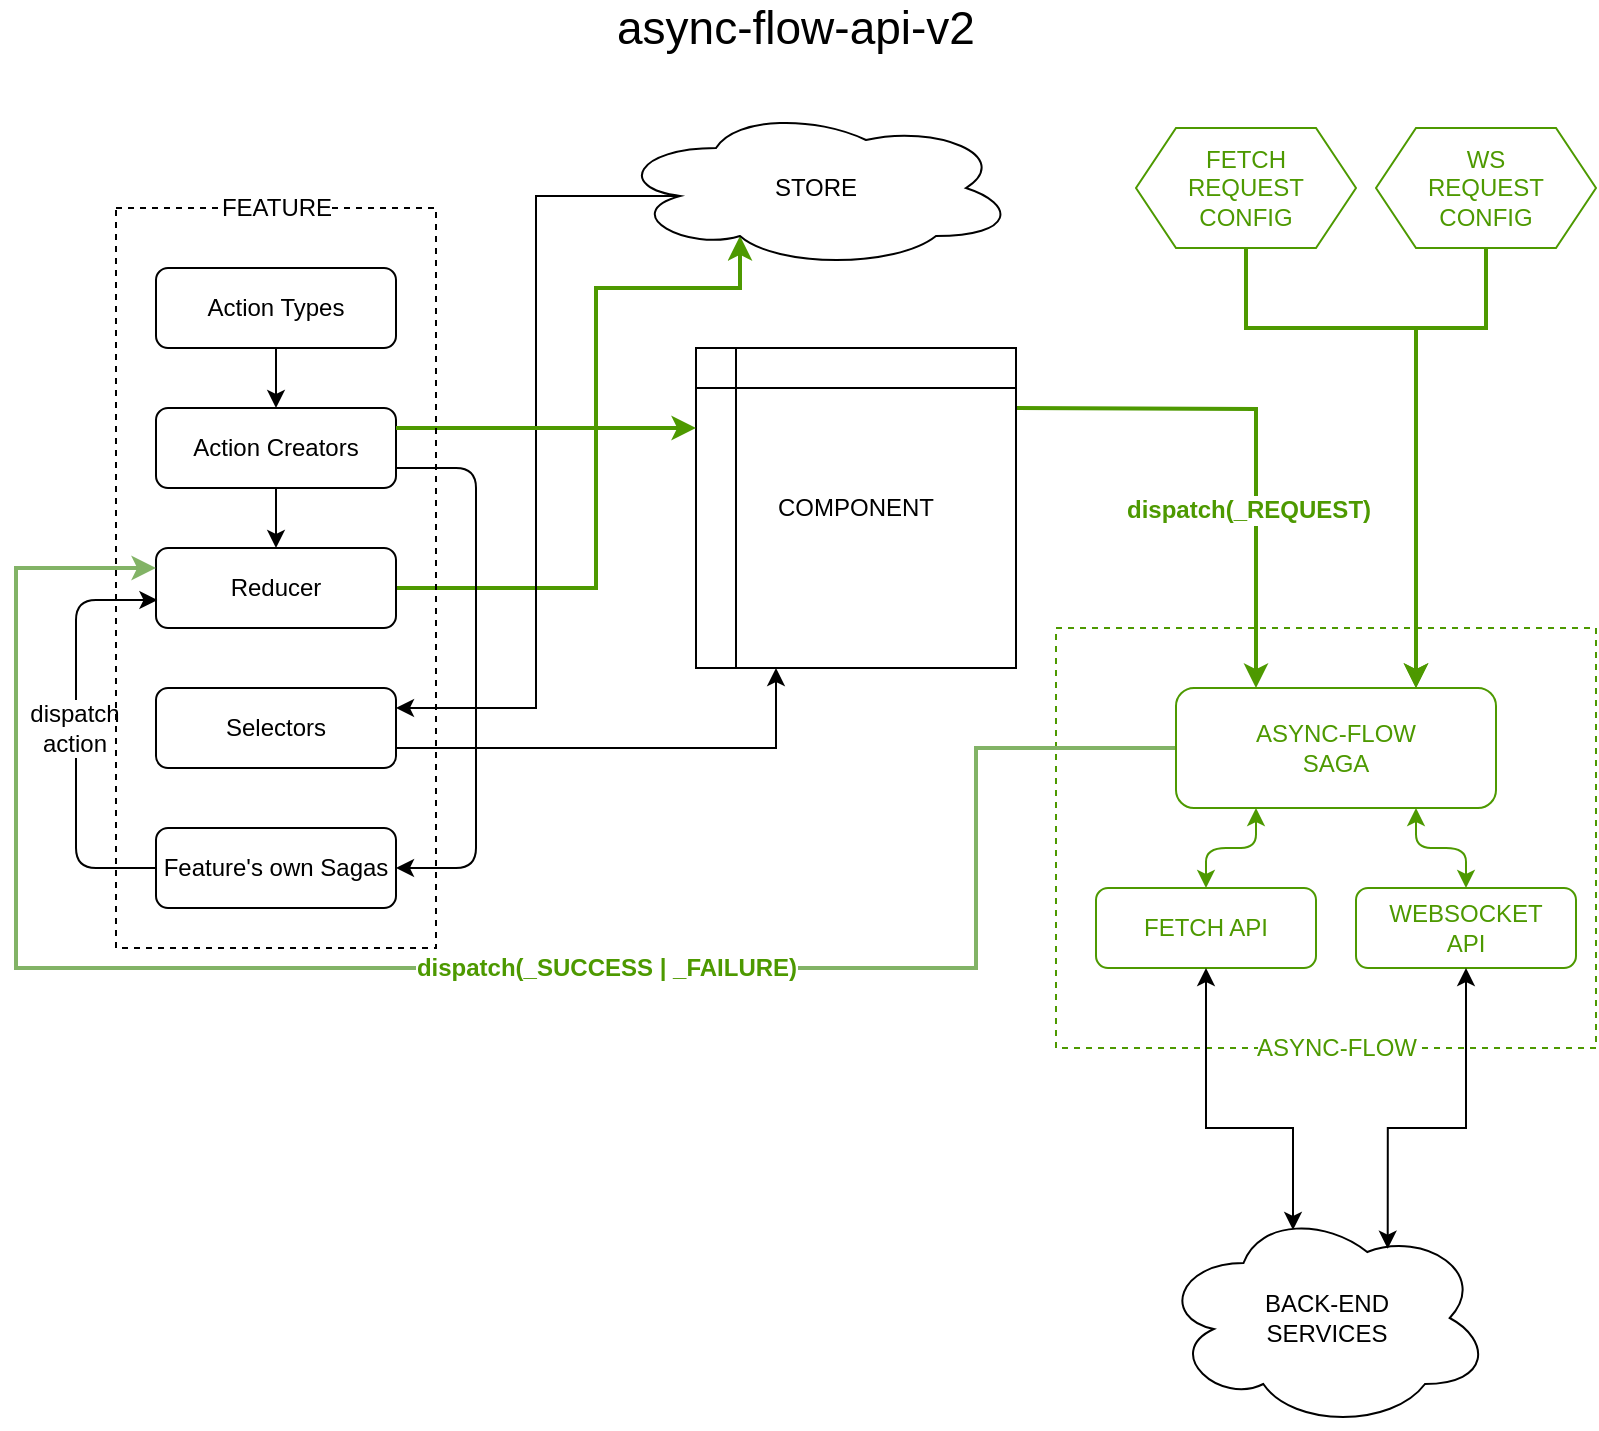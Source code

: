 <mxfile version="14.1.2" type="github">
  <diagram id="0cKz7GVX8Hbi2fVBNxLy" name="Page-1">
    <mxGraphModel dx="979" dy="573" grid="1" gridSize="10" guides="1" tooltips="1" connect="1" arrows="1" fold="1" page="1" pageScale="1" pageWidth="827" pageHeight="800" math="0" shadow="0">
      <root>
        <mxCell id="0" />
        <mxCell id="1" parent="0" />
        <mxCell id="AtQm-DE2rKrlBeYkbVDE-37" value="" style="rounded=0;whiteSpace=wrap;html=1;fontSize=12;fontColor=#4D9900;fillColor=none;dashed=1;strokeColor=#4D9900;" vertex="1" parent="1">
          <mxGeometry x="540" y="340" width="270" height="210" as="geometry" />
        </mxCell>
        <mxCell id="AtQm-DE2rKrlBeYkbVDE-1" value="async-flow-api-v2" style="text;html=1;strokeColor=none;fillColor=none;align=center;verticalAlign=middle;whiteSpace=wrap;rounded=0;fontSize=23;" vertex="1" parent="1">
          <mxGeometry x="300" y="30" width="220" height="20" as="geometry" />
        </mxCell>
        <mxCell id="AtQm-DE2rKrlBeYkbVDE-2" value="&lt;font style=&quot;font-size: 12px&quot;&gt;Action Types&lt;/font&gt;" style="rounded=1;whiteSpace=wrap;html=1;fontSize=12;" vertex="1" parent="1">
          <mxGeometry x="90" y="160" width="120" height="40" as="geometry" />
        </mxCell>
        <mxCell id="AtQm-DE2rKrlBeYkbVDE-3" value="&lt;font style=&quot;font-size: 12px;&quot;&gt;Action Creators&lt;/font&gt;" style="rounded=1;whiteSpace=wrap;html=1;fontSize=12;" vertex="1" parent="1">
          <mxGeometry x="90" y="230" width="120" height="40" as="geometry" />
        </mxCell>
        <mxCell id="AtQm-DE2rKrlBeYkbVDE-29" style="edgeStyle=orthogonalEdgeStyle;rounded=0;orthogonalLoop=1;jettySize=auto;html=1;exitX=1;exitY=0.5;exitDx=0;exitDy=0;fontSize=12;entryX=0.31;entryY=0.8;entryDx=0;entryDy=0;entryPerimeter=0;strokeColor=#4D9900;strokeWidth=2;" edge="1" parent="1" source="AtQm-DE2rKrlBeYkbVDE-4" target="AtQm-DE2rKrlBeYkbVDE-12">
          <mxGeometry relative="1" as="geometry">
            <mxPoint x="330" y="190" as="targetPoint" />
            <Array as="points">
              <mxPoint x="310" y="320" />
              <mxPoint x="310" y="170" />
              <mxPoint x="382" y="170" />
            </Array>
          </mxGeometry>
        </mxCell>
        <mxCell id="AtQm-DE2rKrlBeYkbVDE-4" value="&lt;font style=&quot;font-size: 12px&quot;&gt;Reducer&lt;/font&gt;" style="rounded=1;whiteSpace=wrap;html=1;fontSize=12;" vertex="1" parent="1">
          <mxGeometry x="90" y="300" width="120" height="40" as="geometry" />
        </mxCell>
        <mxCell id="AtQm-DE2rKrlBeYkbVDE-26" style="edgeStyle=orthogonalEdgeStyle;rounded=0;orthogonalLoop=1;jettySize=auto;html=1;exitX=1;exitY=0.75;exitDx=0;exitDy=0;entryX=0.25;entryY=1;entryDx=0;entryDy=0;fontSize=12;" edge="1" parent="1" source="AtQm-DE2rKrlBeYkbVDE-5" target="AtQm-DE2rKrlBeYkbVDE-15">
          <mxGeometry relative="1" as="geometry" />
        </mxCell>
        <mxCell id="AtQm-DE2rKrlBeYkbVDE-5" value="&lt;font style=&quot;font-size: 12px&quot;&gt;Selectors&lt;/font&gt;" style="rounded=1;whiteSpace=wrap;html=1;fontSize=12;" vertex="1" parent="1">
          <mxGeometry x="90" y="370" width="120" height="40" as="geometry" />
        </mxCell>
        <mxCell id="AtQm-DE2rKrlBeYkbVDE-6" value="&lt;font style=&quot;font-size: 12px&quot;&gt;Feature&#39;s own Sagas&lt;/font&gt;" style="rounded=1;whiteSpace=wrap;html=1;fontSize=12;" vertex="1" parent="1">
          <mxGeometry x="90" y="440" width="120" height="40" as="geometry" />
        </mxCell>
        <mxCell id="AtQm-DE2rKrlBeYkbVDE-7" value="" style="endArrow=classic;html=1;fontSize=12;exitX=0.5;exitY=1;exitDx=0;exitDy=0;entryX=0.5;entryY=0;entryDx=0;entryDy=0;" edge="1" parent="1" source="AtQm-DE2rKrlBeYkbVDE-2" target="AtQm-DE2rKrlBeYkbVDE-3">
          <mxGeometry width="50" height="50" relative="1" as="geometry">
            <mxPoint x="440" y="300" as="sourcePoint" />
            <mxPoint x="490" y="250" as="targetPoint" />
          </mxGeometry>
        </mxCell>
        <mxCell id="AtQm-DE2rKrlBeYkbVDE-10" value="" style="endArrow=classic;html=1;fontSize=12;exitX=0.5;exitY=1;exitDx=0;exitDy=0;entryX=0.5;entryY=0;entryDx=0;entryDy=0;" edge="1" parent="1" source="AtQm-DE2rKrlBeYkbVDE-3" target="AtQm-DE2rKrlBeYkbVDE-4">
          <mxGeometry width="50" height="50" relative="1" as="geometry">
            <mxPoint x="440" y="340" as="sourcePoint" />
            <mxPoint x="490" y="290" as="targetPoint" />
          </mxGeometry>
        </mxCell>
        <mxCell id="AtQm-DE2rKrlBeYkbVDE-11" value="" style="endArrow=classic;html=1;fontSize=12;exitX=1;exitY=0.75;exitDx=0;exitDy=0;entryX=1;entryY=0.5;entryDx=0;entryDy=0;" edge="1" parent="1" source="AtQm-DE2rKrlBeYkbVDE-3" target="AtQm-DE2rKrlBeYkbVDE-6">
          <mxGeometry width="50" height="50" relative="1" as="geometry">
            <mxPoint x="350" y="340" as="sourcePoint" />
            <mxPoint x="400" y="290" as="targetPoint" />
            <Array as="points">
              <mxPoint x="250" y="260" />
              <mxPoint x="250" y="460" />
            </Array>
          </mxGeometry>
        </mxCell>
        <mxCell id="AtQm-DE2rKrlBeYkbVDE-27" style="edgeStyle=orthogonalEdgeStyle;rounded=0;orthogonalLoop=1;jettySize=auto;html=1;exitX=0.16;exitY=0.55;exitDx=0;exitDy=0;exitPerimeter=0;entryX=1;entryY=0.25;entryDx=0;entryDy=0;fontSize=12;" edge="1" parent="1" source="AtQm-DE2rKrlBeYkbVDE-12" target="AtQm-DE2rKrlBeYkbVDE-5">
          <mxGeometry relative="1" as="geometry">
            <Array as="points">
              <mxPoint x="280" y="124" />
              <mxPoint x="280" y="380" />
            </Array>
          </mxGeometry>
        </mxCell>
        <mxCell id="AtQm-DE2rKrlBeYkbVDE-12" value="STORE" style="ellipse;shape=cloud;whiteSpace=wrap;html=1;fontSize=12;" vertex="1" parent="1">
          <mxGeometry x="320" y="80" width="200" height="80" as="geometry" />
        </mxCell>
        <mxCell id="AtQm-DE2rKrlBeYkbVDE-14" value="" style="endArrow=classic;html=1;fontSize=12;entryX=0.006;entryY=0.65;entryDx=0;entryDy=0;exitX=0;exitY=0.5;exitDx=0;exitDy=0;entryPerimeter=0;" edge="1" parent="1" source="AtQm-DE2rKrlBeYkbVDE-6" target="AtQm-DE2rKrlBeYkbVDE-4">
          <mxGeometry width="50" height="50" relative="1" as="geometry">
            <mxPoint x="370" y="320" as="sourcePoint" />
            <mxPoint x="420" y="270" as="targetPoint" />
            <Array as="points">
              <mxPoint x="50" y="460" />
              <mxPoint x="50" y="326" />
            </Array>
          </mxGeometry>
        </mxCell>
        <mxCell id="AtQm-DE2rKrlBeYkbVDE-28" value="dispatch&lt;br&gt;action" style="edgeLabel;html=1;align=center;verticalAlign=middle;resizable=0;points=[];fontSize=12;" vertex="1" connectable="0" parent="AtQm-DE2rKrlBeYkbVDE-14">
          <mxGeometry x="0.03" y="1" relative="1" as="geometry">
            <mxPoint as="offset" />
          </mxGeometry>
        </mxCell>
        <mxCell id="AtQm-DE2rKrlBeYkbVDE-30" style="edgeStyle=orthogonalEdgeStyle;rounded=0;orthogonalLoop=1;jettySize=auto;html=1;exitX=1;exitY=0.25;exitDx=0;exitDy=0;entryX=0.25;entryY=0;entryDx=0;entryDy=0;fontSize=12;strokeColor=#4D9900;strokeWidth=2;" edge="1" parent="1" target="AtQm-DE2rKrlBeYkbVDE-19">
          <mxGeometry relative="1" as="geometry">
            <mxPoint x="520" y="230" as="sourcePoint" />
            <mxPoint x="640" y="360" as="targetPoint" />
          </mxGeometry>
        </mxCell>
        <mxCell id="AtQm-DE2rKrlBeYkbVDE-31" value="dispatch(_REQUEST)" style="edgeLabel;html=1;align=center;verticalAlign=middle;resizable=0;points=[];fontSize=12;fontStyle=1;fontColor=#4D9900;" vertex="1" connectable="0" parent="AtQm-DE2rKrlBeYkbVDE-30">
          <mxGeometry x="-0.273" y="3" relative="1" as="geometry">
            <mxPoint x="20.83" y="53" as="offset" />
          </mxGeometry>
        </mxCell>
        <mxCell id="AtQm-DE2rKrlBeYkbVDE-15" value="COMPONENT" style="shape=internalStorage;whiteSpace=wrap;html=1;backgroundOutline=1;fontSize=12;" vertex="1" parent="1">
          <mxGeometry x="360" y="200" width="160" height="160" as="geometry" />
        </mxCell>
        <mxCell id="AtQm-DE2rKrlBeYkbVDE-32" style="edgeStyle=orthogonalEdgeStyle;rounded=0;orthogonalLoop=1;jettySize=auto;html=1;exitX=0;exitY=0.5;exitDx=0;exitDy=0;entryX=0;entryY=0.25;entryDx=0;entryDy=0;fontSize=12;fillColor=#d5e8d4;strokeColor=#82b366;strokeWidth=2;" edge="1" parent="1" source="AtQm-DE2rKrlBeYkbVDE-19" target="AtQm-DE2rKrlBeYkbVDE-4">
          <mxGeometry relative="1" as="geometry">
            <Array as="points">
              <mxPoint x="500" y="400" />
              <mxPoint x="500" y="510" />
              <mxPoint x="20" y="510" />
              <mxPoint x="20" y="310" />
            </Array>
          </mxGeometry>
        </mxCell>
        <mxCell id="AtQm-DE2rKrlBeYkbVDE-33" value="dispatch(_SUCCESS | _FAILURE)" style="edgeLabel;html=1;align=center;verticalAlign=middle;resizable=0;points=[];fontSize=12;fontStyle=1;fontColor=#4D9900;" vertex="1" connectable="0" parent="AtQm-DE2rKrlBeYkbVDE-32">
          <mxGeometry x="-0.177" relative="1" as="geometry">
            <mxPoint as="offset" />
          </mxGeometry>
        </mxCell>
        <mxCell id="AtQm-DE2rKrlBeYkbVDE-19" value="ASYNC-FLOW&lt;br&gt;SAGA" style="rounded=1;whiteSpace=wrap;html=1;fontSize=12;strokeColor=#4D9900;fontColor=#4D9900;" vertex="1" parent="1">
          <mxGeometry x="600" y="370" width="160" height="60" as="geometry" />
        </mxCell>
        <mxCell id="AtQm-DE2rKrlBeYkbVDE-20" value="FETCH API" style="rounded=1;whiteSpace=wrap;html=1;fontSize=12;fontColor=#4D9900;strokeColor=#4D9900;" vertex="1" parent="1">
          <mxGeometry x="560" y="470" width="110" height="40" as="geometry" />
        </mxCell>
        <mxCell id="AtQm-DE2rKrlBeYkbVDE-21" value="WEBSOCKET&lt;br&gt;API" style="rounded=1;whiteSpace=wrap;html=1;fontSize=12;fontColor=#4D9900;strokeColor=#4D9900;" vertex="1" parent="1">
          <mxGeometry x="690" y="470" width="110" height="40" as="geometry" />
        </mxCell>
        <mxCell id="AtQm-DE2rKrlBeYkbVDE-22" value="" style="endArrow=classic;startArrow=classic;html=1;fontSize=12;entryX=0.25;entryY=1;entryDx=0;entryDy=0;exitX=0.5;exitY=0;exitDx=0;exitDy=0;strokeColor=#4D9900;" edge="1" parent="1" source="AtQm-DE2rKrlBeYkbVDE-20" target="AtQm-DE2rKrlBeYkbVDE-19">
          <mxGeometry width="50" height="50" relative="1" as="geometry">
            <mxPoint x="610" y="600" as="sourcePoint" />
            <mxPoint x="660" y="550" as="targetPoint" />
            <Array as="points">
              <mxPoint x="615" y="450" />
              <mxPoint x="640" y="450" />
            </Array>
          </mxGeometry>
        </mxCell>
        <mxCell id="AtQm-DE2rKrlBeYkbVDE-23" value="" style="endArrow=classic;startArrow=classic;html=1;fontSize=12;entryX=0.75;entryY=1;entryDx=0;entryDy=0;exitX=0.5;exitY=0;exitDx=0;exitDy=0;strokeColor=#4D9900;" edge="1" parent="1" source="AtQm-DE2rKrlBeYkbVDE-21" target="AtQm-DE2rKrlBeYkbVDE-19">
          <mxGeometry width="50" height="50" relative="1" as="geometry">
            <mxPoint x="680" y="610" as="sourcePoint" />
            <mxPoint x="730" y="560" as="targetPoint" />
            <Array as="points">
              <mxPoint x="745" y="450" />
              <mxPoint x="720" y="450" />
            </Array>
          </mxGeometry>
        </mxCell>
        <mxCell id="AtQm-DE2rKrlBeYkbVDE-24" value="" style="endArrow=classic;html=1;fontSize=12;exitX=1;exitY=0.25;exitDx=0;exitDy=0;entryX=0;entryY=0.25;entryDx=0;entryDy=0;strokeColor=#4D9900;strokeWidth=2;" edge="1" parent="1" source="AtQm-DE2rKrlBeYkbVDE-3" target="AtQm-DE2rKrlBeYkbVDE-15">
          <mxGeometry width="50" height="50" relative="1" as="geometry">
            <mxPoint x="430" y="360" as="sourcePoint" />
            <mxPoint x="480" y="310" as="targetPoint" />
            <Array as="points" />
          </mxGeometry>
        </mxCell>
        <mxCell id="AtQm-DE2rKrlBeYkbVDE-38" value="ASYNC-FLOW" style="text;html=1;align=center;verticalAlign=middle;resizable=0;points=[];autosize=1;fontSize=12;fontColor=#4D9900;labelBackgroundColor=#FFFFFF;" vertex="1" parent="1">
          <mxGeometry x="630" y="540" width="100" height="20" as="geometry" />
        </mxCell>
        <mxCell id="AtQm-DE2rKrlBeYkbVDE-39" value="" style="rounded=0;whiteSpace=wrap;html=1;fontSize=12;fillColor=none;dashed=1;" vertex="1" parent="1">
          <mxGeometry x="70" y="130" width="160" height="370" as="geometry" />
        </mxCell>
        <mxCell id="AtQm-DE2rKrlBeYkbVDE-40" value="FEATURE" style="text;html=1;align=center;verticalAlign=middle;resizable=0;points=[];autosize=1;fontSize=12;labelBackgroundColor=#FFFFFF;" vertex="1" parent="1">
          <mxGeometry x="115" y="120" width="70" height="20" as="geometry" />
        </mxCell>
        <mxCell id="AtQm-DE2rKrlBeYkbVDE-45" style="edgeStyle=orthogonalEdgeStyle;rounded=0;orthogonalLoop=1;jettySize=auto;html=1;exitX=0.5;exitY=1;exitDx=0;exitDy=0;strokeColor=#4D9900;strokeWidth=2;fontSize=12;fontColor=#4D9900;" edge="1" parent="1" source="AtQm-DE2rKrlBeYkbVDE-42">
          <mxGeometry relative="1" as="geometry">
            <mxPoint x="720" y="370" as="targetPoint" />
            <Array as="points">
              <mxPoint x="635" y="190" />
              <mxPoint x="720" y="190" />
            </Array>
          </mxGeometry>
        </mxCell>
        <mxCell id="AtQm-DE2rKrlBeYkbVDE-42" value="FETCH&lt;br&gt;REQUEST&lt;br&gt;CONFIG" style="shape=hexagon;perimeter=hexagonPerimeter2;whiteSpace=wrap;html=1;fixedSize=1;labelBackgroundColor=#FFFFFF;fontSize=12;strokeColor=#4D9900;fontColor=#4D9900;" vertex="1" parent="1">
          <mxGeometry x="580" y="90" width="110" height="60" as="geometry" />
        </mxCell>
        <mxCell id="AtQm-DE2rKrlBeYkbVDE-44" style="edgeStyle=orthogonalEdgeStyle;rounded=0;orthogonalLoop=1;jettySize=auto;html=1;exitX=0.5;exitY=1;exitDx=0;exitDy=0;entryX=0.75;entryY=0;entryDx=0;entryDy=0;strokeColor=#4D9900;strokeWidth=2;fontSize=12;fontColor=#4D9900;" edge="1" parent="1" source="AtQm-DE2rKrlBeYkbVDE-43" target="AtQm-DE2rKrlBeYkbVDE-19">
          <mxGeometry relative="1" as="geometry">
            <Array as="points">
              <mxPoint x="755" y="190" />
              <mxPoint x="720" y="190" />
            </Array>
          </mxGeometry>
        </mxCell>
        <mxCell id="AtQm-DE2rKrlBeYkbVDE-43" value="WS&lt;br&gt;REQUEST&lt;br&gt;CONFIG" style="shape=hexagon;perimeter=hexagonPerimeter2;whiteSpace=wrap;html=1;fixedSize=1;labelBackgroundColor=#FFFFFF;fontSize=12;strokeColor=#4D9900;fontColor=#4D9900;" vertex="1" parent="1">
          <mxGeometry x="700" y="90" width="110" height="60" as="geometry" />
        </mxCell>
        <mxCell id="AtQm-DE2rKrlBeYkbVDE-47" style="edgeStyle=orthogonalEdgeStyle;rounded=0;orthogonalLoop=1;jettySize=auto;html=1;exitX=0.4;exitY=0.1;exitDx=0;exitDy=0;exitPerimeter=0;strokeWidth=1;fontSize=12;fontColor=#000000;startArrow=classic;startFill=1;" edge="1" parent="1" source="AtQm-DE2rKrlBeYkbVDE-46" target="AtQm-DE2rKrlBeYkbVDE-20">
          <mxGeometry relative="1" as="geometry">
            <Array as="points">
              <mxPoint x="658" y="590" />
              <mxPoint x="615" y="590" />
            </Array>
          </mxGeometry>
        </mxCell>
        <mxCell id="AtQm-DE2rKrlBeYkbVDE-46" value="BACK-END&lt;br&gt;SERVICES" style="ellipse;shape=cloud;whiteSpace=wrap;html=1;labelBackgroundColor=#FFFFFF;fillColor=#ffffff;fontSize=12;" vertex="1" parent="1">
          <mxGeometry x="592.5" y="630" width="165" height="110" as="geometry" />
        </mxCell>
        <mxCell id="AtQm-DE2rKrlBeYkbVDE-48" style="edgeStyle=orthogonalEdgeStyle;rounded=0;orthogonalLoop=1;jettySize=auto;html=1;exitX=0.687;exitY=0.185;exitDx=0;exitDy=0;exitPerimeter=0;strokeWidth=1;fontSize=12;fontColor=#000000;startArrow=classic;startFill=1;entryX=0.5;entryY=1;entryDx=0;entryDy=0;" edge="1" parent="1" source="AtQm-DE2rKrlBeYkbVDE-46" target="AtQm-DE2rKrlBeYkbVDE-21">
          <mxGeometry relative="1" as="geometry">
            <mxPoint x="668.5" y="606" as="sourcePoint" />
            <mxPoint x="625.034" y="520" as="targetPoint" />
            <Array as="points">
              <mxPoint x="706" y="590" />
              <mxPoint x="745" y="590" />
            </Array>
          </mxGeometry>
        </mxCell>
      </root>
    </mxGraphModel>
  </diagram>
</mxfile>
